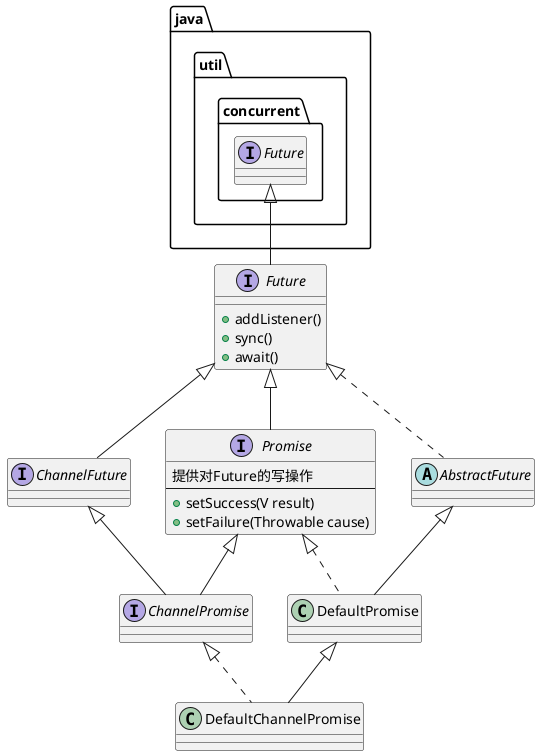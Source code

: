 @startuml

interface Future extends java.util.concurrent.Future{
    +addListener()
    +sync()
    +await()
}

interface Promise extends Future {
    提供对Future的写操作
    ---
    +setSuccess(V result)
    +setFailure(Throwable cause)
}

interface ChannelFuture extends Future

interface ChannelPromise extends ChannelFuture, Promise

class DefaultChannelPromise extends DefaultPromise implements ChannelPromise

class DefaultPromise extends AbstractFuture implements Promise

abstract class AbstractFuture implements Future
@enduml
